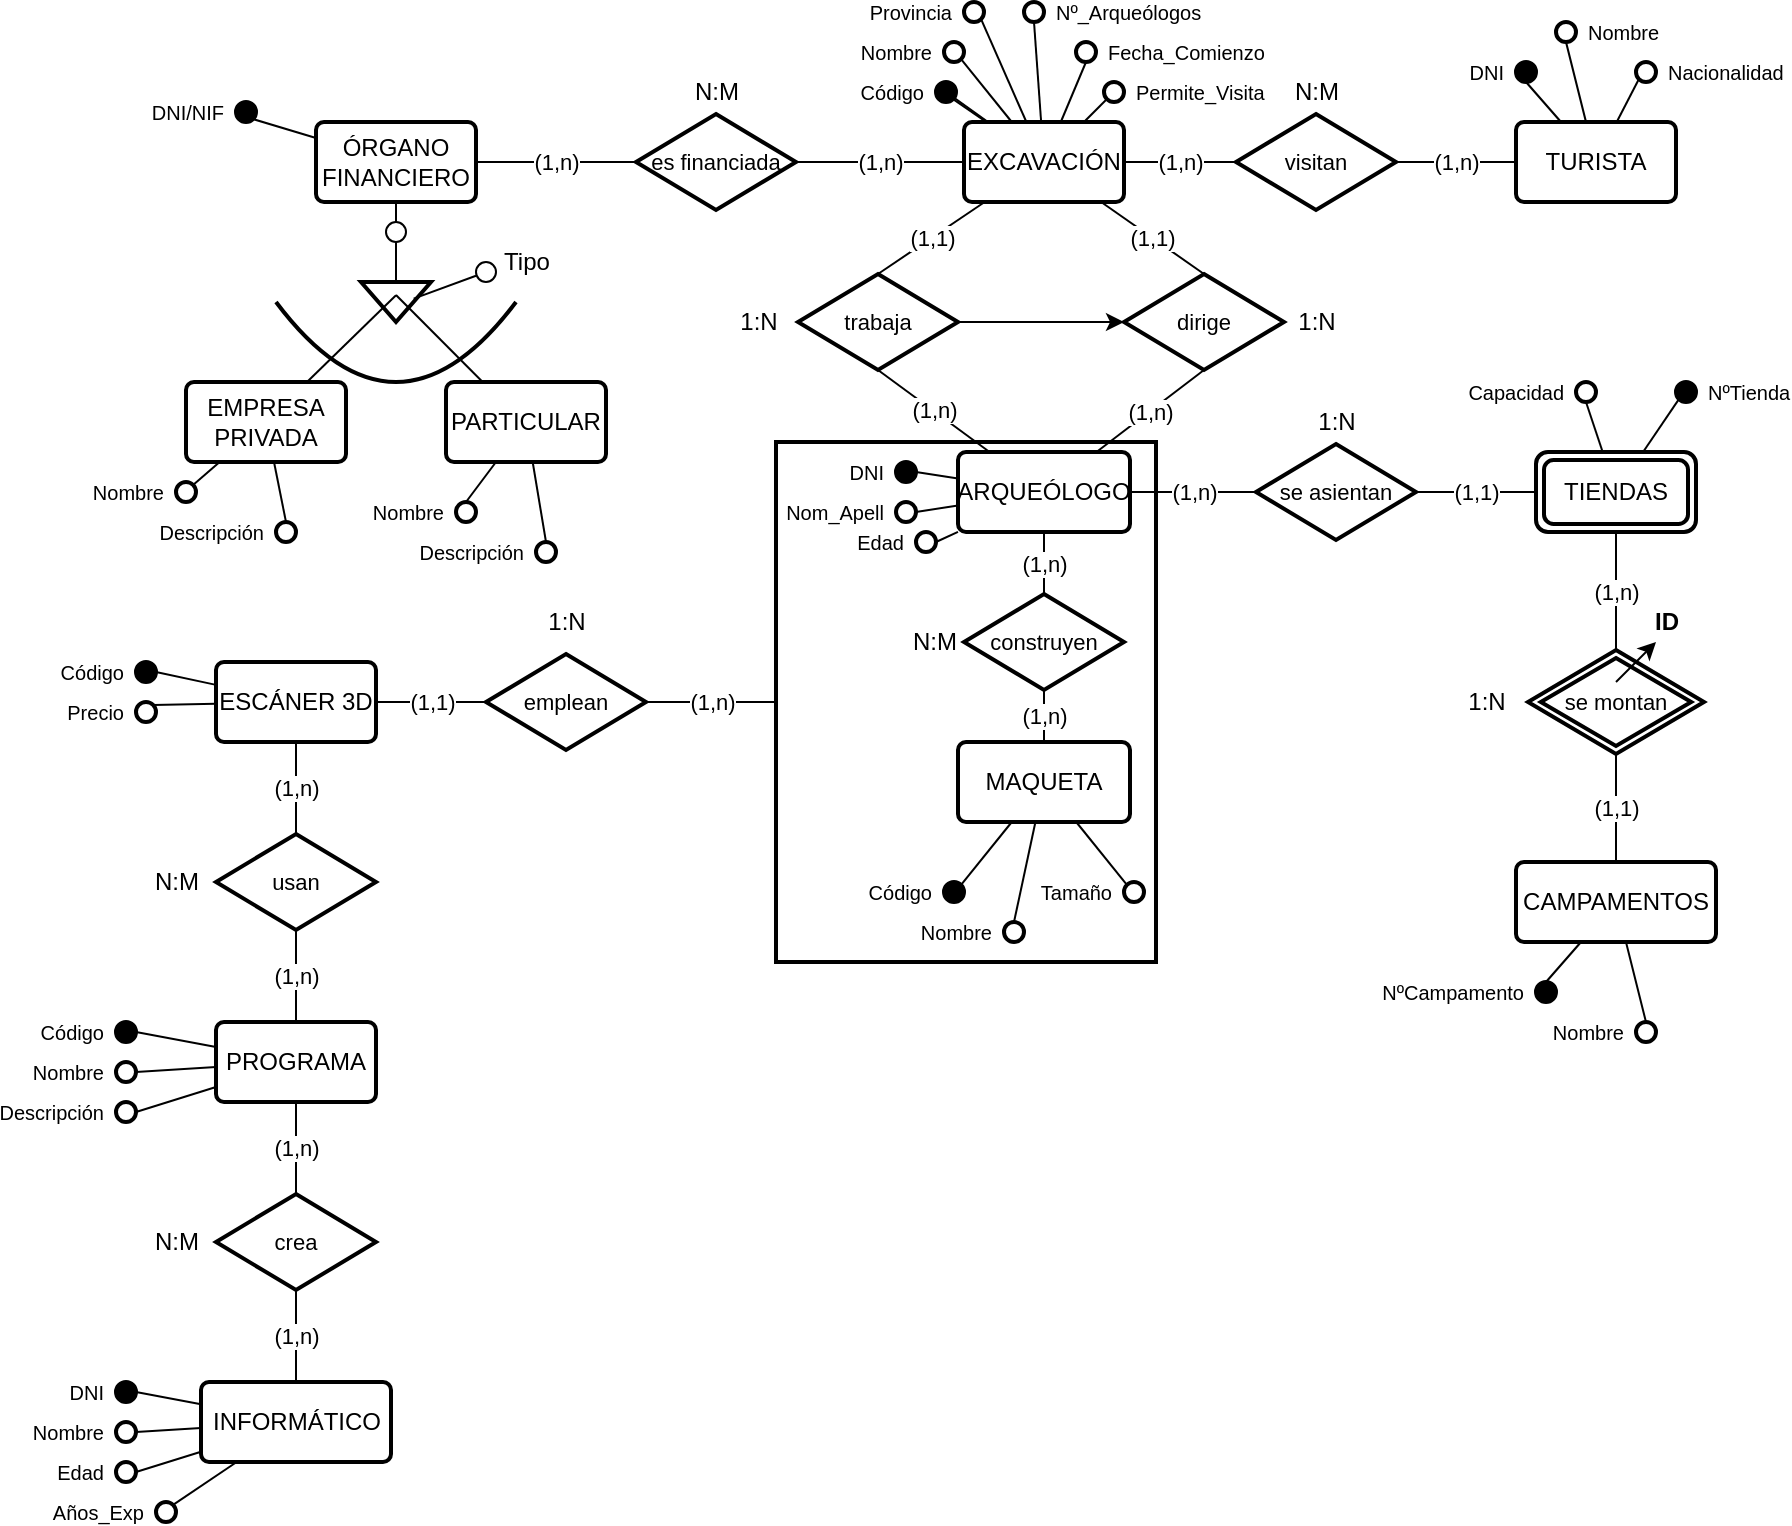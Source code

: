 <mxfile version="13.7.3" type="device"><diagram id="e_BcZEzrDEaQVRpHSYKy" name="Página-1"><mxGraphModel dx="1739" dy="813" grid="1" gridSize="10" guides="1" tooltips="1" connect="1" arrows="1" fold="1" page="1" pageScale="1" pageWidth="827" pageHeight="1169" math="0" shadow="0"><root><mxCell id="0"/><mxCell id="1" parent="0"/><mxCell id="a5nz6YcdVV_Nbvu_W4-S-1" value="ÓRGANO&lt;br&gt;FINANCIERO" style="strokeWidth=2;rounded=1;arcSize=10;html=1;align=center;fontSize=12;shadow=0;glass=0;comic=0;fillColor=#ffffff;whiteSpace=wrap;" parent="1" vertex="1"><mxGeometry x="50" y="170" width="80" height="40" as="geometry"/></mxCell><mxCell id="a5nz6YcdVV_Nbvu_W4-S-19" value="(1,n)" style="rounded=0;orthogonalLoop=1;jettySize=auto;html=1;exitX=0;exitY=0.5;exitDx=0;exitDy=0;exitPerimeter=0;entryX=1;entryY=0.5;entryDx=0;entryDy=0;startArrow=none;startFill=0;endArrow=none;endFill=0;" parent="1" source="a5nz6YcdVV_Nbvu_W4-S-2" target="a5nz6YcdVV_Nbvu_W4-S-1" edge="1"><mxGeometry relative="1" as="geometry"/></mxCell><mxCell id="a5nz6YcdVV_Nbvu_W4-S-20" value="(1,n)" style="edgeStyle=none;rounded=0;orthogonalLoop=1;jettySize=auto;html=1;exitX=1;exitY=0.5;exitDx=0;exitDy=0;exitPerimeter=0;startArrow=none;startFill=0;endArrow=none;endFill=0;strokeColor=#000000;" parent="1" source="a5nz6YcdVV_Nbvu_W4-S-2" target="a5nz6YcdVV_Nbvu_W4-S-3" edge="1"><mxGeometry relative="1" as="geometry"/></mxCell><mxCell id="a5nz6YcdVV_Nbvu_W4-S-2" value="es financiada" style="shape=stencil(rZRpDsIgEIVPw88aKPEApuo9sI6WFKEBXHp7p6VVu5C4JaTJvMd8Q4eF8MwVogKS0ivha5KmjFL8YlyMYuEqyH0QL8JKsVMQHOetKeEq977LkboAK33j8g2hK5zTDJ7lRmuESKPdwHnxESakxlx6CzC6WIYydYgTumBBqLDICTzYbmKrbr8Gs39xB9RHlR+p7Gsqz1CJdZ5nO5GXR2vOej/NinoHY2HG6O1KNEdhYvT2yVzg+WfLYcMSFm9ND1BSvwAeR7QeAN8HjFbAPl7Bx/VzZRzEth/1SAOx8VKpcN9i2fNuS53sWquGB6AV7g==);whiteSpace=wrap;html=1;strokeWidth=2;fontSize=11;snapToPoint=1;" parent="1" vertex="1"><mxGeometry x="210" y="170" width="80" height="40" as="geometry"/></mxCell><mxCell id="a5nz6YcdVV_Nbvu_W4-S-47" value="(1,n)" style="edgeStyle=none;rounded=0;orthogonalLoop=1;jettySize=auto;html=1;exitX=1;exitY=0.5;exitDx=0;exitDy=0;startArrow=none;startFill=0;endArrow=none;endFill=0;strokeColor=#000000;" parent="1" source="a5nz6YcdVV_Nbvu_W4-S-3" target="a5nz6YcdVV_Nbvu_W4-S-46" edge="1"><mxGeometry relative="1" as="geometry"/></mxCell><mxCell id="a5nz6YcdVV_Nbvu_W4-S-3" value="EXCAVACIÓN" style="strokeWidth=2;rounded=1;arcSize=10;html=1;align=center;fontSize=12;shadow=0;glass=0;comic=0;fillColor=#ffffff;whiteSpace=wrap;" parent="1" vertex="1"><mxGeometry x="374" y="170" width="80" height="40" as="geometry"/></mxCell><mxCell id="a5nz6YcdVV_Nbvu_W4-S-4" value="" style="shape=stencil(pZJNDoMgEIVPw7ZBSZNuG9veA3FaiQgGqLa37wia+ttNE0My7+O9yYwQlrmSN0BS2hF2IWmaUIon1uWi5q4B4aPYcit5riAS562poJOFHzxSl2Cl7ym7EnrGO/3HMmG0xhBptJuRCccwLjV66SuG0cMxtnmPNWNRaLBJDR7sAIJ6W7REZa8ry3Iuqoc1T12sXbvsbixsgBE3vF/DCoy4Ni18h0sWs22MMLcrqSf203/2I53Zx1/9K0Ao42D7StjazvS4NalUfCh77m0aUlcrD2p8uUH4AA==);whiteSpace=wrap;html=1;strokeWidth=2;snapToPoint=1;" parent="1" vertex="1"><mxGeometry x="65" y="250" width="50" height="20" as="geometry"/></mxCell><mxCell id="a5nz6YcdVV_Nbvu_W4-S-6" value="" style="endArrow=none;html=1;startArrow=none;startFill=0;" parent="1" source="a5nz6YcdVV_Nbvu_W4-S-9" target="a5nz6YcdVV_Nbvu_W4-S-1" edge="1"><mxGeometry width="50" height="50" relative="1" as="geometry"><mxPoint x="90" y="250" as="sourcePoint"/><mxPoint x="270" y="220" as="targetPoint"/></mxGeometry></mxCell><mxCell id="a5nz6YcdVV_Nbvu_W4-S-9" value="" style="shape=stencil(fZFLEsIgDIZPwx7hBE6196BtlEwZYACtvb2h2EUfOEMW+b+8YbKJWnlggk9M3pgQFzLy9MZT0UOfivRWAVVnoJCYghthwiH9MtBqCJgylXfGrxSTn2x6Zy0VQWcjE+0Odqofn8G97LADFFplDxfgBKzYqzzTAawYjEEf8+afMjkvG80b789V2tOupFca08BoTDlYLfucLlUP2y5q+b1F+AI=);whiteSpace=wrap;html=1;editable=0;resizable=0;cloneable=1;recursiveResize=1;portConstraintRotation=0;rotatable=0;labelPadding=0;" parent="1" vertex="1"><mxGeometry x="85" y="220" width="10" height="10" as="geometry"/></mxCell><mxCell id="a5nz6YcdVV_Nbvu_W4-S-10" value="" style="endArrow=none;html=1;startArrow=none;startFill=0;" parent="1" target="a5nz6YcdVV_Nbvu_W4-S-9" edge="1"><mxGeometry width="50" height="50" relative="1" as="geometry"><mxPoint x="90" y="250" as="sourcePoint"/><mxPoint x="90" y="210" as="targetPoint"/></mxGeometry></mxCell><mxCell id="a5nz6YcdVV_Nbvu_W4-S-12" value="Tipo" style="text;html=1;align=center;verticalAlign=middle;resizable=0;points=[];autosize=1;" parent="1" vertex="1"><mxGeometry x="135" y="230" width="40" height="20" as="geometry"/></mxCell><mxCell id="a5nz6YcdVV_Nbvu_W4-S-13" value="EMPRESA&lt;br&gt;PRIVADA" style="strokeWidth=2;rounded=1;arcSize=10;html=1;align=center;fontSize=12;shadow=0;glass=0;comic=0;fillColor=#ffffff;whiteSpace=wrap;" parent="1" vertex="1"><mxGeometry x="-15" y="300" width="80" height="40" as="geometry"/></mxCell><mxCell id="a5nz6YcdVV_Nbvu_W4-S-15" value="PARTICULAR" style="strokeWidth=2;rounded=1;arcSize=10;html=1;align=center;fontSize=12;shadow=0;glass=0;comic=0;fillColor=#ffffff;whiteSpace=wrap;" parent="1" vertex="1"><mxGeometry x="115" y="300" width="80" height="40" as="geometry"/></mxCell><mxCell id="a5nz6YcdVV_Nbvu_W4-S-16" value="" style="endArrow=none;html=1;entryX=0.5;entryY=0.33;entryDx=0;entryDy=0;entryPerimeter=0;" parent="1" source="a5nz6YcdVV_Nbvu_W4-S-13" target="a5nz6YcdVV_Nbvu_W4-S-4" edge="1"><mxGeometry width="50" height="50" relative="1" as="geometry"><mxPoint x="220" y="260" as="sourcePoint"/><mxPoint x="270" y="210" as="targetPoint"/></mxGeometry></mxCell><mxCell id="a5nz6YcdVV_Nbvu_W4-S-17" value="" style="endArrow=none;html=1;" parent="1" source="a5nz6YcdVV_Nbvu_W4-S-4" target="a5nz6YcdVV_Nbvu_W4-S-15" edge="1"><mxGeometry width="50" height="50" relative="1" as="geometry"><mxPoint x="56.091" y="310" as="sourcePoint"/><mxPoint x="93" y="275" as="targetPoint"/></mxGeometry></mxCell><mxCell id="a5nz6YcdVV_Nbvu_W4-S-18" value="" style="shape=stencil(hZFdDoMgEIRPw2ujS3qAhtZ7oNBKbMEC/t2+4GpSJbUJPOw3LOwMhDJX81YSyAZCrwQgDztUNVbZCc4IuGtl5ZH23CpePiUqzlvTyEEJvzQpXUurfFTpjWSXcCYuyiqjdbhEGe0IFDux5FXzsKbTYiOscsvj9Ymwyi/TRxPjMjZONn1XxUH3u+Miduer68X0tAcjbFKa4N8LlAWezD7TH4YpuxsrD5LAvNMAA0k6Z4o/PIMP);whiteSpace=wrap;html=1;editable=0;fixDash=0;shadow=0;strokeWidth=2;fillColor=#ffffff;fontSize=11;align=center;rotatable=0;" parent="1" vertex="1"><mxGeometry x="30" y="260" width="120" height="40" as="geometry"/></mxCell><mxCell id="a5nz6YcdVV_Nbvu_W4-S-30" style="edgeStyle=none;rounded=0;orthogonalLoop=1;jettySize=auto;html=1;exitX=1;exitY=1;exitDx=0;exitDy=0;startArrow=none;startFill=0;endArrow=none;endFill=0;strokeColor=#000000;" parent="1" source="a5nz6YcdVV_Nbvu_W4-S-25" target="a5nz6YcdVV_Nbvu_W4-S-3" edge="1"><mxGeometry relative="1" as="geometry"/></mxCell><mxCell id="a5nz6YcdVV_Nbvu_W4-S-31" value="" style="edgeStyle=none;rounded=0;orthogonalLoop=1;jettySize=auto;html=1;startArrow=none;startFill=0;endArrow=none;endFill=0;strokeColor=#000000;" parent="1" source="a5nz6YcdVV_Nbvu_W4-S-25" target="a5nz6YcdVV_Nbvu_W4-S-3" edge="1"><mxGeometry relative="1" as="geometry"/></mxCell><mxCell id="a5nz6YcdVV_Nbvu_W4-S-25" value="&lt;div style=&quot;text-align: left ; font-size: 10px&quot;&gt;&lt;span style=&quot;font-size: 10px&quot;&gt;Código&lt;/span&gt;&lt;/div&gt;" style="ellipse;whiteSpace=wrap;html=1;aspect=fixed;align=right;spacingLeft=0;fillColor=#000000;shadow=0;glass=0;comic=1;verticalAlign=middle;horizontal=1;strokeWidth=2;fontSize=10;spacingRight=14;" parent="1" vertex="1"><mxGeometry x="360" y="150" width="10" height="10" as="geometry"/></mxCell><mxCell id="a5nz6YcdVV_Nbvu_W4-S-48" value="(1,n)" style="edgeStyle=none;rounded=0;orthogonalLoop=1;jettySize=auto;html=1;exitX=0;exitY=0.5;exitDx=0;exitDy=0;startArrow=none;startFill=0;endArrow=none;endFill=0;strokeColor=#000000;" parent="1" source="a5nz6YcdVV_Nbvu_W4-S-45" target="a5nz6YcdVV_Nbvu_W4-S-46" edge="1"><mxGeometry relative="1" as="geometry"/></mxCell><mxCell id="a5nz6YcdVV_Nbvu_W4-S-45" value="TURISTA" style="strokeWidth=2;rounded=1;arcSize=10;html=1;align=center;fontSize=12;shadow=0;glass=0;comic=0;fillColor=#ffffff;whiteSpace=wrap;" parent="1" vertex="1"><mxGeometry x="650" y="170" width="80" height="40" as="geometry"/></mxCell><mxCell id="a5nz6YcdVV_Nbvu_W4-S-46" value="visitan" style="shape=stencil(rZRpDsIgEIVPw88aKPEApuo9sI6WFKEBXHp7p6VVu5C4JaTJvMd8Q4eF8MwVogKS0ivha5KmjFL8YlyMYuEqyH0QL8JKsVMQHOetKeEq977LkboAK33j8g2hK5zTDJ7lRmuESKPdwHnxESakxlx6CzC6WIYydYgTumBBqLDICTzYbmKrbr8Gs39xB9RHlR+p7Gsqz1CJdZ5nO5GXR2vOej/NinoHY2HG6O1KNEdhYvT2yVzg+WfLYcMSFm9ND1BSvwAeR7QeAN8HjFbAPl7Bx/VzZRzEth/1SAOx8VKpcN9i2fNuS53sWquGB6AV7g==);whiteSpace=wrap;html=1;strokeWidth=2;fontSize=11;snapToPoint=1;" parent="1" vertex="1"><mxGeometry x="510" y="170" width="80" height="40" as="geometry"/></mxCell><mxCell id="a5nz6YcdVV_Nbvu_W4-S-50" style="edgeStyle=none;rounded=0;orthogonalLoop=1;jettySize=auto;html=1;exitX=1;exitY=1;exitDx=0;exitDy=0;startArrow=none;startFill=0;endArrow=none;endFill=0;strokeColor=#000000;" parent="1" source="a5nz6YcdVV_Nbvu_W4-S-49" target="a5nz6YcdVV_Nbvu_W4-S-3" edge="1"><mxGeometry relative="1" as="geometry"/></mxCell><mxCell id="a5nz6YcdVV_Nbvu_W4-S-49" value="&lt;div style=&quot;text-align: left ; font-size: 10px&quot;&gt;&lt;span style=&quot;font-size: 10px&quot;&gt;Nombre&lt;/span&gt;&lt;/div&gt;" style="ellipse;whiteSpace=wrap;html=1;aspect=fixed;align=right;spacingLeft=0;shadow=0;glass=0;comic=1;fillColor=#ffffff;verticalAlign=middle;horizontal=1;strokeWidth=2;fontSize=10;spacingRight=14;" parent="1" vertex="1"><mxGeometry x="364" y="130" width="10" height="10" as="geometry"/></mxCell><mxCell id="a5nz6YcdVV_Nbvu_W4-S-52" style="edgeStyle=none;rounded=0;orthogonalLoop=1;jettySize=auto;html=1;exitX=1;exitY=1;exitDx=0;exitDy=0;startArrow=none;startFill=0;endArrow=none;endFill=0;strokeColor=#000000;" parent="1" source="a5nz6YcdVV_Nbvu_W4-S-51" target="a5nz6YcdVV_Nbvu_W4-S-3" edge="1"><mxGeometry relative="1" as="geometry"/></mxCell><mxCell id="a5nz6YcdVV_Nbvu_W4-S-51" value="&lt;div style=&quot;text-align: left ; font-size: 10px&quot;&gt;&lt;span style=&quot;font-size: 10px&quot;&gt;Provincia&lt;/span&gt;&lt;/div&gt;" style="ellipse;whiteSpace=wrap;html=1;aspect=fixed;align=right;spacingLeft=0;shadow=0;glass=0;comic=1;fillColor=#ffffff;verticalAlign=middle;horizontal=1;strokeWidth=2;fontSize=10;spacingRight=14;" parent="1" vertex="1"><mxGeometry x="374" y="110" width="10" height="10" as="geometry"/></mxCell><mxCell id="a5nz6YcdVV_Nbvu_W4-S-56" style="edgeStyle=none;rounded=0;orthogonalLoop=1;jettySize=auto;html=1;exitX=0.5;exitY=1;exitDx=0;exitDy=0;startArrow=none;startFill=0;endArrow=none;endFill=0;strokeColor=#000000;" parent="1" source="a5nz6YcdVV_Nbvu_W4-S-55" target="a5nz6YcdVV_Nbvu_W4-S-3" edge="1"><mxGeometry relative="1" as="geometry"/></mxCell><mxCell id="a5nz6YcdVV_Nbvu_W4-S-55" value="&lt;div style=&quot;text-align: left ; font-size: 10px&quot;&gt;&lt;span style=&quot;font-size: 10px&quot;&gt;Nº_Arqueólogos&lt;/span&gt;&lt;/div&gt;" style="ellipse;whiteSpace=wrap;html=1;aspect=fixed;align=left;spacingLeft=14;shadow=0;glass=0;comic=1;fillColor=#ffffff;verticalAlign=middle;horizontal=1;strokeWidth=2;fontSize=10;" parent="1" vertex="1"><mxGeometry x="404" y="110" width="10" height="10" as="geometry"/></mxCell><mxCell id="a5nz6YcdVV_Nbvu_W4-S-58" style="edgeStyle=none;rounded=0;orthogonalLoop=1;jettySize=auto;html=1;exitX=0.5;exitY=1;exitDx=0;exitDy=0;startArrow=none;startFill=0;endArrow=none;endFill=0;strokeColor=#000000;" parent="1" source="a5nz6YcdVV_Nbvu_W4-S-57" target="a5nz6YcdVV_Nbvu_W4-S-3" edge="1"><mxGeometry relative="1" as="geometry"/></mxCell><mxCell id="a5nz6YcdVV_Nbvu_W4-S-57" value="&lt;div style=&quot;text-align: left ; font-size: 10px&quot;&gt;&lt;span style=&quot;font-size: 10px&quot;&gt;Fecha_Comienzo&lt;/span&gt;&lt;/div&gt;" style="ellipse;whiteSpace=wrap;html=1;aspect=fixed;align=left;spacingLeft=14;shadow=0;glass=0;comic=1;fillColor=#ffffff;verticalAlign=middle;horizontal=1;strokeWidth=2;fontSize=10;" parent="1" vertex="1"><mxGeometry x="430" y="130" width="10" height="10" as="geometry"/></mxCell><mxCell id="a5nz6YcdVV_Nbvu_W4-S-60" style="edgeStyle=none;rounded=0;orthogonalLoop=1;jettySize=auto;html=1;exitX=0;exitY=1;exitDx=0;exitDy=0;startArrow=none;startFill=0;endArrow=none;endFill=0;strokeColor=#000000;" parent="1" source="a5nz6YcdVV_Nbvu_W4-S-59" target="a5nz6YcdVV_Nbvu_W4-S-3" edge="1"><mxGeometry relative="1" as="geometry"/></mxCell><mxCell id="a5nz6YcdVV_Nbvu_W4-S-59" value="&lt;div style=&quot;text-align: left ; font-size: 10px&quot;&gt;&lt;span style=&quot;font-size: 10px&quot;&gt;Permite_Visita&lt;/span&gt;&lt;/div&gt;" style="ellipse;whiteSpace=wrap;html=1;aspect=fixed;align=left;spacingLeft=14;shadow=0;glass=0;comic=1;fillColor=#ffffff;verticalAlign=middle;horizontal=1;strokeWidth=2;fontSize=10;" parent="1" vertex="1"><mxGeometry x="444" y="150" width="10" height="10" as="geometry"/></mxCell><mxCell id="a5nz6YcdVV_Nbvu_W4-S-63" style="edgeStyle=none;rounded=0;orthogonalLoop=1;jettySize=auto;html=1;exitX=1;exitY=1;exitDx=0;exitDy=0;startArrow=none;startFill=0;endArrow=none;endFill=0;strokeColor=#000000;" parent="1" source="a5nz6YcdVV_Nbvu_W4-S-62" target="a5nz6YcdVV_Nbvu_W4-S-1" edge="1"><mxGeometry relative="1" as="geometry"/></mxCell><mxCell id="a5nz6YcdVV_Nbvu_W4-S-62" value="&lt;div style=&quot;text-align: left ; font-size: 10px&quot;&gt;&lt;span style=&quot;font-size: 10px&quot;&gt;DNI/NIF&lt;/span&gt;&lt;/div&gt;" style="ellipse;whiteSpace=wrap;html=1;aspect=fixed;align=right;spacingLeft=0;fillColor=#000000;shadow=0;glass=0;comic=1;verticalAlign=middle;horizontal=1;strokeWidth=2;fontSize=10;spacingRight=14;" parent="1" vertex="1"><mxGeometry x="10" y="160" width="10" height="10" as="geometry"/></mxCell><mxCell id="a5nz6YcdVV_Nbvu_W4-S-67" style="edgeStyle=none;rounded=0;orthogonalLoop=1;jettySize=auto;html=1;exitX=1;exitY=0;exitDx=0;exitDy=0;startArrow=none;startFill=0;endArrow=none;endFill=0;strokeColor=#000000;" parent="1" source="a5nz6YcdVV_Nbvu_W4-S-64" target="a5nz6YcdVV_Nbvu_W4-S-13" edge="1"><mxGeometry relative="1" as="geometry"/></mxCell><mxCell id="a5nz6YcdVV_Nbvu_W4-S-64" value="&lt;div style=&quot;text-align: left ; font-size: 10px&quot;&gt;Nombre&lt;/div&gt;" style="ellipse;whiteSpace=wrap;html=1;aspect=fixed;align=right;spacingLeft=0;shadow=0;glass=0;comic=1;fillColor=#ffffff;verticalAlign=middle;horizontal=1;strokeWidth=2;fontSize=10;spacingRight=14;" parent="1" vertex="1"><mxGeometry x="-20" y="350" width="10" height="10" as="geometry"/></mxCell><mxCell id="a5nz6YcdVV_Nbvu_W4-S-68" style="edgeStyle=none;rounded=0;orthogonalLoop=1;jettySize=auto;html=1;exitX=0.5;exitY=0;exitDx=0;exitDy=0;startArrow=none;startFill=0;endArrow=none;endFill=0;strokeColor=#000000;" parent="1" source="a5nz6YcdVV_Nbvu_W4-S-65" target="a5nz6YcdVV_Nbvu_W4-S-13" edge="1"><mxGeometry relative="1" as="geometry"/></mxCell><mxCell id="a5nz6YcdVV_Nbvu_W4-S-65" value="&lt;div style=&quot;text-align: left ; font-size: 10px&quot;&gt;Descripción&lt;/div&gt;" style="ellipse;whiteSpace=wrap;html=1;aspect=fixed;align=right;spacingLeft=0;shadow=0;glass=0;comic=1;fillColor=#ffffff;verticalAlign=middle;horizontal=1;strokeWidth=2;fontSize=10;spacingRight=14;" parent="1" vertex="1"><mxGeometry x="30" y="370" width="10" height="10" as="geometry"/></mxCell><mxCell id="a5nz6YcdVV_Nbvu_W4-S-71" style="edgeStyle=none;rounded=0;orthogonalLoop=1;jettySize=auto;html=1;exitX=0.5;exitY=0;exitDx=0;exitDy=0;startArrow=none;startFill=0;endArrow=none;endFill=0;strokeColor=#000000;" parent="1" source="a5nz6YcdVV_Nbvu_W4-S-69" target="a5nz6YcdVV_Nbvu_W4-S-15" edge="1"><mxGeometry relative="1" as="geometry"/></mxCell><mxCell id="a5nz6YcdVV_Nbvu_W4-S-69" value="&lt;div style=&quot;text-align: left ; font-size: 10px&quot;&gt;Nombre&lt;/div&gt;" style="ellipse;whiteSpace=wrap;html=1;aspect=fixed;align=right;spacingLeft=0;shadow=0;glass=0;comic=1;fillColor=#ffffff;verticalAlign=middle;horizontal=1;strokeWidth=2;fontSize=10;spacingRight=14;" parent="1" vertex="1"><mxGeometry x="120" y="360" width="10" height="10" as="geometry"/></mxCell><mxCell id="a5nz6YcdVV_Nbvu_W4-S-72" style="edgeStyle=none;rounded=0;orthogonalLoop=1;jettySize=auto;html=1;exitX=0.5;exitY=0;exitDx=0;exitDy=0;startArrow=none;startFill=0;endArrow=none;endFill=0;strokeColor=#000000;" parent="1" source="a5nz6YcdVV_Nbvu_W4-S-70" target="a5nz6YcdVV_Nbvu_W4-S-15" edge="1"><mxGeometry relative="1" as="geometry"/></mxCell><mxCell id="a5nz6YcdVV_Nbvu_W4-S-70" value="&lt;div style=&quot;text-align: left ; font-size: 10px&quot;&gt;Descripción&lt;/div&gt;" style="ellipse;whiteSpace=wrap;html=1;aspect=fixed;align=right;spacingLeft=0;shadow=0;glass=0;comic=1;fillColor=#ffffff;verticalAlign=middle;horizontal=1;strokeWidth=2;fontSize=10;spacingRight=14;" parent="1" vertex="1"><mxGeometry x="160" y="380" width="10" height="10" as="geometry"/></mxCell><mxCell id="a5nz6YcdVV_Nbvu_W4-S-74" style="edgeStyle=none;rounded=0;orthogonalLoop=1;jettySize=auto;html=1;exitX=0.5;exitY=1;exitDx=0;exitDy=0;startArrow=none;startFill=0;endArrow=none;endFill=0;strokeColor=#000000;" parent="1" source="a5nz6YcdVV_Nbvu_W4-S-73" target="a5nz6YcdVV_Nbvu_W4-S-45" edge="1"><mxGeometry relative="1" as="geometry"/></mxCell><mxCell id="a5nz6YcdVV_Nbvu_W4-S-73" value="&lt;div style=&quot;text-align: left ; font-size: 10px&quot;&gt;&lt;span style=&quot;font-size: 10px&quot;&gt;DNI&lt;/span&gt;&lt;/div&gt;" style="ellipse;whiteSpace=wrap;html=1;aspect=fixed;align=right;spacingLeft=0;fillColor=#000000;shadow=0;glass=0;comic=1;verticalAlign=middle;horizontal=1;strokeWidth=2;fontSize=10;spacingRight=14;" parent="1" vertex="1"><mxGeometry x="650" y="140" width="10" height="10" as="geometry"/></mxCell><mxCell id="a5nz6YcdVV_Nbvu_W4-S-81" style="edgeStyle=none;rounded=0;orthogonalLoop=1;jettySize=auto;html=1;exitX=0.5;exitY=1;exitDx=0;exitDy=0;startArrow=none;startFill=0;endArrow=none;endFill=0;strokeColor=#000000;" parent="1" source="a5nz6YcdVV_Nbvu_W4-S-80" target="a5nz6YcdVV_Nbvu_W4-S-45" edge="1"><mxGeometry relative="1" as="geometry"/></mxCell><mxCell id="a5nz6YcdVV_Nbvu_W4-S-80" value="&lt;div style=&quot;text-align: left ; font-size: 10px&quot;&gt;&lt;span style=&quot;font-size: 10px&quot;&gt;Nombre&lt;/span&gt;&lt;/div&gt;" style="ellipse;whiteSpace=wrap;html=1;aspect=fixed;align=left;spacingLeft=14;shadow=0;glass=0;comic=1;fillColor=#ffffff;verticalAlign=middle;horizontal=1;strokeWidth=2;fontSize=10;" parent="1" vertex="1"><mxGeometry x="670" y="120" width="10" height="10" as="geometry"/></mxCell><mxCell id="a5nz6YcdVV_Nbvu_W4-S-84" style="edgeStyle=none;rounded=0;orthogonalLoop=1;jettySize=auto;html=1;exitX=0;exitY=1;exitDx=0;exitDy=0;startArrow=none;startFill=0;endArrow=none;endFill=0;strokeColor=#000000;" parent="1" source="a5nz6YcdVV_Nbvu_W4-S-82" target="a5nz6YcdVV_Nbvu_W4-S-45" edge="1"><mxGeometry relative="1" as="geometry"/></mxCell><mxCell id="a5nz6YcdVV_Nbvu_W4-S-82" value="&lt;div style=&quot;text-align: left ; font-size: 10px&quot;&gt;&lt;span style=&quot;font-size: 10px&quot;&gt;Nacionalidad&lt;/span&gt;&lt;/div&gt;" style="ellipse;whiteSpace=wrap;html=1;aspect=fixed;align=left;spacingLeft=14;shadow=0;glass=0;comic=1;fillColor=#ffffff;verticalAlign=middle;horizontal=1;strokeWidth=2;fontSize=10;" parent="1" vertex="1"><mxGeometry x="710" y="140" width="10" height="10" as="geometry"/></mxCell><mxCell id="a5nz6YcdVV_Nbvu_W4-S-85" value="ARQUEÓLOGO" style="strokeWidth=2;rounded=1;arcSize=10;html=1;align=center;fontSize=12;shadow=0;glass=0;comic=0;fillColor=#ffffff;whiteSpace=wrap;" parent="1" vertex="1"><mxGeometry x="371" y="335" width="86" height="40" as="geometry"/></mxCell><mxCell id="a5nz6YcdVV_Nbvu_W4-S-88" value="(1,n)" style="edgeStyle=none;rounded=0;orthogonalLoop=1;jettySize=auto;html=1;exitX=0.5;exitY=1.1;exitDx=0;exitDy=0;exitPerimeter=0;startArrow=none;startFill=0;endArrow=none;endFill=0;strokeColor=#000000;" parent="1" source="a5nz6YcdVV_Nbvu_W4-S-86" target="a5nz6YcdVV_Nbvu_W4-S-85" edge="1"><mxGeometry relative="1" as="geometry"/></mxCell><mxCell id="a5nz6YcdVV_Nbvu_W4-S-90" value="(1,1)" style="edgeStyle=none;rounded=0;orthogonalLoop=1;jettySize=auto;html=1;exitX=0.5;exitY=-0.1;exitDx=0;exitDy=0;exitPerimeter=0;startArrow=none;startFill=0;endArrow=none;endFill=0;strokeColor=#000000;" parent="1" source="a5nz6YcdVV_Nbvu_W4-S-86" target="a5nz6YcdVV_Nbvu_W4-S-3" edge="1"><mxGeometry relative="1" as="geometry"/></mxCell><mxCell id="a5nz6YcdVV_Nbvu_W4-S-86" value="trabaja" style="shape=stencil(rZRpDsIgEIVPw88aKPEApuo9sI6WFKEBXHp7p6VVu5C4JaTJvMd8Q4eF8MwVogKS0ivha5KmjFL8YlyMYuEqyH0QL8JKsVMQHOetKeEq977LkboAK33j8g2hK5zTDJ7lRmuESKPdwHnxESakxlx6CzC6WIYydYgTumBBqLDICTzYbmKrbr8Gs39xB9RHlR+p7Gsqz1CJdZ5nO5GXR2vOej/NinoHY2HG6O1KNEdhYvT2yVzg+WfLYcMSFm9ND1BSvwAeR7QeAN8HjFbAPl7Bx/VzZRzEth/1SAOx8VKpcN9i2fNuS53sWquGB6AV7g==);whiteSpace=wrap;html=1;strokeWidth=2;fontSize=11;snapToPoint=1;" parent="1" vertex="1"><mxGeometry x="291" y="250" width="80" height="40" as="geometry"/></mxCell><mxCell id="a5nz6YcdVV_Nbvu_W4-S-89" value="(1,n)" style="edgeStyle=none;rounded=0;orthogonalLoop=1;jettySize=auto;html=1;exitX=0.5;exitY=1.1;exitDx=0;exitDy=0;exitPerimeter=0;startArrow=none;startFill=0;endArrow=none;endFill=0;strokeColor=#000000;" parent="1" source="a5nz6YcdVV_Nbvu_W4-S-87" target="a5nz6YcdVV_Nbvu_W4-S-85" edge="1"><mxGeometry relative="1" as="geometry"/></mxCell><mxCell id="a5nz6YcdVV_Nbvu_W4-S-91" value="(1,1)" style="edgeStyle=none;rounded=0;orthogonalLoop=1;jettySize=auto;html=1;exitX=0.5;exitY=-0.1;exitDx=0;exitDy=0;exitPerimeter=0;startArrow=none;startFill=0;endArrow=none;endFill=0;strokeColor=#000000;" parent="1" source="a5nz6YcdVV_Nbvu_W4-S-87" target="a5nz6YcdVV_Nbvu_W4-S-3" edge="1"><mxGeometry relative="1" as="geometry"/></mxCell><mxCell id="a5nz6YcdVV_Nbvu_W4-S-87" value="dirige" style="shape=stencil(rZRpDsIgEIVPw88aKPEApuo9sI6WFKEBXHp7p6VVu5C4JaTJvMd8Q4eF8MwVogKS0ivha5KmjFL8YlyMYuEqyH0QL8JKsVMQHOetKeEq977LkboAK33j8g2hK5zTDJ7lRmuESKPdwHnxESakxlx6CzC6WIYydYgTumBBqLDICTzYbmKrbr8Gs39xB9RHlR+p7Gsqz1CJdZ5nO5GXR2vOej/NinoHY2HG6O1KNEdhYvT2yVzg+WfLYcMSFm9ND1BSvwAeR7QeAN8HjFbAPl7Bx/VzZRzEth/1SAOx8VKpcN9i2fNuS53sWquGB6AV7g==);whiteSpace=wrap;html=1;strokeWidth=2;fontSize=11;snapToPoint=1;" parent="1" vertex="1"><mxGeometry x="454" y="250" width="80" height="40" as="geometry"/></mxCell><mxCell id="a5nz6YcdVV_Nbvu_W4-S-92" value="" style="shape=stencil(fZFLEsIgDIZPwx7hBE6196BtlEwZYACtvb2h2EUfOEMW+b+8YbKJWnlggk9M3pgQFzLy9MZT0UOfivRWAVVnoJCYghthwiH9MtBqCJgylXfGrxSTn2x6Zy0VQWcjE+0Odqofn8G97LADFFplDxfgBKzYqzzTAawYjEEf8+afMjkvG80b789V2tOupFca08BoTDlYLfucLlUP2y5q+b1F+AI=);whiteSpace=wrap;html=1;editable=0;resizable=0;cloneable=1;recursiveResize=1;portConstraintRotation=0;rotatable=0;labelPadding=0;" parent="1" vertex="1"><mxGeometry x="130" y="240" width="10" height="10" as="geometry"/></mxCell><mxCell id="a5nz6YcdVV_Nbvu_W4-S-93" value="" style="endArrow=none;html=1;strokeColor=#000000;exitX=0.677;exitY=0.417;exitDx=0;exitDy=0;exitPerimeter=0;" parent="1" source="a5nz6YcdVV_Nbvu_W4-S-4" target="a5nz6YcdVV_Nbvu_W4-S-92" edge="1"><mxGeometry width="50" height="50" relative="1" as="geometry"><mxPoint x="220" y="430" as="sourcePoint"/><mxPoint x="270" y="380" as="targetPoint"/></mxGeometry></mxCell><mxCell id="a5nz6YcdVV_Nbvu_W4-S-95" value="" style="endArrow=classic;html=1;strokeColor=#000000;" parent="1" source="a5nz6YcdVV_Nbvu_W4-S-86" target="a5nz6YcdVV_Nbvu_W4-S-87" edge="1"><mxGeometry width="50" height="50" relative="1" as="geometry"><mxPoint x="220" y="430" as="sourcePoint"/><mxPoint x="270" y="380" as="targetPoint"/></mxGeometry></mxCell><mxCell id="q7LAnYveZmk5flGz35ya-1" value="MAQUETA" style="strokeWidth=2;rounded=1;arcSize=10;html=1;align=center;fontSize=12;shadow=0;glass=0;comic=0;fillColor=#ffffff;whiteSpace=wrap;" vertex="1" parent="1"><mxGeometry x="371" y="480" width="86" height="40" as="geometry"/></mxCell><mxCell id="q7LAnYveZmk5flGz35ya-3" style="rounded=0;orthogonalLoop=1;jettySize=auto;html=1;exitX=1;exitY=0;exitDx=0;exitDy=0;endArrow=none;endFill=0;" edge="1" parent="1" source="q7LAnYveZmk5flGz35ya-2" target="q7LAnYveZmk5flGz35ya-1"><mxGeometry relative="1" as="geometry"/></mxCell><mxCell id="q7LAnYveZmk5flGz35ya-2" value="&lt;div style=&quot;text-align: left ; font-size: 10px&quot;&gt;&lt;span style=&quot;font-size: 10px&quot;&gt;Código&lt;/span&gt;&lt;/div&gt;" style="ellipse;whiteSpace=wrap;html=1;aspect=fixed;align=right;spacingLeft=0;fillColor=#000000;shadow=0;glass=0;comic=1;verticalAlign=middle;horizontal=1;strokeWidth=2;fontSize=10;spacingRight=14;" vertex="1" parent="1"><mxGeometry x="364" y="550" width="10" height="10" as="geometry"/></mxCell><mxCell id="q7LAnYveZmk5flGz35ya-5" style="edgeStyle=none;rounded=0;orthogonalLoop=1;jettySize=auto;html=1;exitX=0.5;exitY=0;exitDx=0;exitDy=0;endArrow=none;endFill=0;" edge="1" parent="1" source="q7LAnYveZmk5flGz35ya-4" target="q7LAnYveZmk5flGz35ya-1"><mxGeometry relative="1" as="geometry"/></mxCell><mxCell id="q7LAnYveZmk5flGz35ya-4" value="&lt;div style=&quot;text-align: left ; font-size: 10px&quot;&gt;&lt;span style=&quot;font-size: 10px&quot;&gt;Nombre&lt;/span&gt;&lt;/div&gt;" style="ellipse;whiteSpace=wrap;html=1;aspect=fixed;align=right;spacingLeft=0;shadow=0;glass=0;comic=1;fillColor=#ffffff;verticalAlign=middle;horizontal=1;strokeWidth=2;fontSize=10;spacingRight=14;" vertex="1" parent="1"><mxGeometry x="394" y="570" width="10" height="10" as="geometry"/></mxCell><mxCell id="q7LAnYveZmk5flGz35ya-7" style="edgeStyle=none;rounded=0;orthogonalLoop=1;jettySize=auto;html=1;exitX=0;exitY=0;exitDx=0;exitDy=0;endArrow=none;endFill=0;" edge="1" parent="1" source="q7LAnYveZmk5flGz35ya-6" target="q7LAnYveZmk5flGz35ya-1"><mxGeometry relative="1" as="geometry"/></mxCell><mxCell id="q7LAnYveZmk5flGz35ya-6" value="&lt;div style=&quot;text-align: left ; font-size: 10px&quot;&gt;&lt;span style=&quot;font-size: 10px&quot;&gt;Tamaño&lt;/span&gt;&lt;/div&gt;" style="ellipse;whiteSpace=wrap;html=1;aspect=fixed;align=right;spacingLeft=0;shadow=0;glass=0;comic=1;fillColor=#ffffff;verticalAlign=middle;horizontal=1;strokeWidth=2;fontSize=10;spacingRight=14;" vertex="1" parent="1"><mxGeometry x="454" y="550" width="10" height="10" as="geometry"/></mxCell><mxCell id="q7LAnYveZmk5flGz35ya-9" value="(1,n)" style="edgeStyle=none;rounded=0;orthogonalLoop=1;jettySize=auto;html=1;exitX=0.5;exitY=1.1;exitDx=0;exitDy=0;exitPerimeter=0;endArrow=none;endFill=0;" edge="1" parent="1" source="q7LAnYveZmk5flGz35ya-8" target="q7LAnYveZmk5flGz35ya-1"><mxGeometry relative="1" as="geometry"/></mxCell><mxCell id="q7LAnYveZmk5flGz35ya-10" value="(1,n)" style="edgeStyle=none;rounded=0;orthogonalLoop=1;jettySize=auto;html=1;exitX=0.5;exitY=-0.1;exitDx=0;exitDy=0;exitPerimeter=0;endArrow=none;endFill=0;" edge="1" parent="1" source="q7LAnYveZmk5flGz35ya-8" target="a5nz6YcdVV_Nbvu_W4-S-85"><mxGeometry relative="1" as="geometry"/></mxCell><mxCell id="q7LAnYveZmk5flGz35ya-8" value="construyen" style="shape=stencil(rZRpDsIgEIVPw88aKPEApuo9sI6WFKEBXHp7p6VVu5C4JaTJvMd8Q4eF8MwVogKS0ivha5KmjFL8YlyMYuEqyH0QL8JKsVMQHOetKeEq977LkboAK33j8g2hK5zTDJ7lRmuESKPdwHnxESakxlx6CzC6WIYydYgTumBBqLDICTzYbmKrbr8Gs39xB9RHlR+p7Gsqz1CJdZ5nO5GXR2vOej/NinoHY2HG6O1KNEdhYvT2yVzg+WfLYcMSFm9ND1BSvwAeR7QeAN8HjFbAPl7Bx/VzZRzEth/1SAOx8VKpcN9i2fNuS53sWquGB6AV7g==);whiteSpace=wrap;html=1;strokeWidth=2;fontSize=11;snapToPoint=1;" vertex="1" parent="1"><mxGeometry x="374" y="410" width="80" height="40" as="geometry"/></mxCell><mxCell id="q7LAnYveZmk5flGz35ya-19" value="(1,n)" style="edgeStyle=none;rounded=0;orthogonalLoop=1;jettySize=auto;html=1;exitX=0;exitY=0.5;exitDx=0;exitDy=0;exitPerimeter=0;endArrow=none;endFill=0;" edge="1" parent="1" source="q7LAnYveZmk5flGz35ya-11" target="a5nz6YcdVV_Nbvu_W4-S-85"><mxGeometry relative="1" as="geometry"/></mxCell><mxCell id="q7LAnYveZmk5flGz35ya-20" value="(1,1)" style="edgeStyle=none;rounded=0;orthogonalLoop=1;jettySize=auto;html=1;exitX=1;exitY=0.5;exitDx=0;exitDy=0;exitPerimeter=0;endArrow=none;endFill=0;" edge="1" parent="1" source="q7LAnYveZmk5flGz35ya-11" target="q7LAnYveZmk5flGz35ya-13"><mxGeometry relative="1" as="geometry"/></mxCell><mxCell id="q7LAnYveZmk5flGz35ya-11" value="se asientan" style="shape=stencil(rZRpDsIgEIVPw88aKPEApuo9sI6WFKEBXHp7p6VVu5C4JaTJvMd8Q4eF8MwVogKS0ivha5KmjFL8YlyMYuEqyH0QL8JKsVMQHOetKeEq977LkboAK33j8g2hK5zTDJ7lRmuESKPdwHnxESakxlx6CzC6WIYydYgTumBBqLDICTzYbmKrbr8Gs39xB9RHlR+p7Gsqz1CJdZ5nO5GXR2vOej/NinoHY2HG6O1KNEdhYvT2yVzg+WfLYcMSFm9ND1BSvwAeR7QeAN8HjFbAPl7Bx/VzZRzEth/1SAOx8VKpcN9i2fNuS53sWquGB6AV7g==);whiteSpace=wrap;html=1;strokeWidth=2;fontSize=11;snapToPoint=1;" vertex="1" parent="1"><mxGeometry x="520" y="335" width="80" height="40" as="geometry"/></mxCell><mxCell id="q7LAnYveZmk5flGz35ya-13" value="TIENDAS" style="shape=stencil(tZVvC4IwEMY/zd7GdIn0Mqy+x9SZQ9tkrqxv39xZNP9B4EAGd8/ud8cjnogkbUkbhkLcIXJCYRhgbE4TlxBHQ0jbhmUacg+qOE1rBkqrlaxYx3M9lHBRMsV1r5Izwkdzp39IkkkhDIRL0TrKj25glAtTi58Aw7swgj6vIQFRY1rcmGZqGNtmL39g/VBjP9iRB4EXD7aixl6wrq9fRzbG+qHG22ADPx6MsX6of3hAEpNZWhYkSWlWXZW8i3xatagVUrEZ4SNbRfUbbuklQrS+JefdKXhdw5JcurGuzszmfmGRM9vBHW2/Ntp8Y+vkxDCbhb+FTbwB);whiteSpace=wrap;html=1;strokeWidth=2;" vertex="1" parent="1"><mxGeometry x="660" y="335" width="80" height="40" as="geometry"/></mxCell><mxCell id="q7LAnYveZmk5flGz35ya-17" value="(1,1)" style="edgeStyle=none;rounded=0;orthogonalLoop=1;jettySize=auto;html=1;exitX=0.5;exitY=1.15;exitDx=0;exitDy=0;exitPerimeter=0;endArrow=none;endFill=0;" edge="1" parent="1" source="q7LAnYveZmk5flGz35ya-15" target="q7LAnYveZmk5flGz35ya-16"><mxGeometry relative="1" as="geometry"/></mxCell><mxCell id="q7LAnYveZmk5flGz35ya-18" value="(1,n)" style="edgeStyle=none;rounded=0;orthogonalLoop=1;jettySize=auto;html=1;exitX=0.5;exitY=-0.15;exitDx=0;exitDy=0;exitPerimeter=0;endArrow=none;endFill=0;" edge="1" parent="1" source="q7LAnYveZmk5flGz35ya-15" target="q7LAnYveZmk5flGz35ya-13"><mxGeometry relative="1" as="geometry"/></mxCell><mxCell id="q7LAnYveZmk5flGz35ya-15" value="se montan" style="shape=stencil(vVRbboMwEDyNPxOtsVDUz4q293DItlhxbGQ7SXv7LBja8HAlSlQJIXnGO7vM2DBR+ErWyDK4MvHCsowD0JvW1WgtfY1liOBFOiX3GiPjg7NHvKpD6GqUqdCp0LDilcEz7WkeUZTWGBJR1vgBc8eTmFSGauEzisE2j22+4noDW94hNXU5YUDX7WzRtz8r80cJ04gwlP5utVKZrxEWBSGpCESxl+Xxw9mzOUyrkty7dThD9HQtmzMxIXr6ZC/483E5DIPu0phzpxfQytwJ8JE5edreeYHRBHzxBJvFA5TaekwdAcITDpLzSut481LVv7Orolnqy9PuscHA0gHEv+Uy73pbM7ksLRp/wC1wAw==);whiteSpace=wrap;html=1;fontSize=11;snapToPoint=1;strokeWidth=2;" vertex="1" parent="1"><mxGeometry x="660" y="440" width="80" height="40" as="geometry"/></mxCell><mxCell id="q7LAnYveZmk5flGz35ya-16" value="CAMPAMENTOS" style="strokeWidth=2;rounded=1;arcSize=10;html=1;align=center;fontSize=12;shadow=0;glass=0;comic=0;fillColor=#ffffff;whiteSpace=wrap;" vertex="1" parent="1"><mxGeometry x="650" y="540" width="100" height="40" as="geometry"/></mxCell><mxCell id="q7LAnYveZmk5flGz35ya-21" value="N:M" style="text;html=1;align=center;verticalAlign=middle;resizable=0;points=[];autosize=1;" vertex="1" parent="1"><mxGeometry x="230" y="145" width="40" height="20" as="geometry"/></mxCell><mxCell id="q7LAnYveZmk5flGz35ya-22" value="N:M" style="text;html=1;align=center;verticalAlign=middle;resizable=0;points=[];autosize=1;" vertex="1" parent="1"><mxGeometry x="530" y="145" width="40" height="20" as="geometry"/></mxCell><mxCell id="q7LAnYveZmk5flGz35ya-24" value="1:N" style="text;html=1;align=center;verticalAlign=middle;resizable=0;points=[];autosize=1;" vertex="1" parent="1"><mxGeometry x="256" y="260" width="30" height="20" as="geometry"/></mxCell><mxCell id="q7LAnYveZmk5flGz35ya-27" style="edgeStyle=none;rounded=0;orthogonalLoop=1;jettySize=auto;html=1;exitX=1;exitY=0.5;exitDx=0;exitDy=0;endArrow=none;endFill=0;" edge="1" parent="1" source="q7LAnYveZmk5flGz35ya-26" target="a5nz6YcdVV_Nbvu_W4-S-85"><mxGeometry relative="1" as="geometry"/></mxCell><mxCell id="q7LAnYveZmk5flGz35ya-26" value="&lt;div style=&quot;text-align: left ; font-size: 10px&quot;&gt;&lt;span style=&quot;font-size: 10px&quot;&gt;DNI&lt;/span&gt;&lt;/div&gt;" style="ellipse;whiteSpace=wrap;html=1;aspect=fixed;align=right;spacingLeft=0;fillColor=#000000;shadow=0;glass=0;comic=1;verticalAlign=middle;horizontal=1;strokeWidth=2;fontSize=10;spacingRight=14;" vertex="1" parent="1"><mxGeometry x="340" y="340" width="10" height="10" as="geometry"/></mxCell><mxCell id="q7LAnYveZmk5flGz35ya-29" style="edgeStyle=none;rounded=0;orthogonalLoop=1;jettySize=auto;html=1;exitX=1;exitY=0.5;exitDx=0;exitDy=0;endArrow=none;endFill=0;" edge="1" parent="1" source="q7LAnYveZmk5flGz35ya-28" target="a5nz6YcdVV_Nbvu_W4-S-85"><mxGeometry relative="1" as="geometry"/></mxCell><mxCell id="q7LAnYveZmk5flGz35ya-28" value="&lt;div style=&quot;text-align: left ; font-size: 10px&quot;&gt;Nom_Apell&lt;/div&gt;" style="ellipse;whiteSpace=wrap;html=1;aspect=fixed;align=right;spacingLeft=0;shadow=0;glass=0;comic=1;fillColor=#ffffff;verticalAlign=middle;horizontal=1;strokeWidth=2;fontSize=10;spacingRight=14;" vertex="1" parent="1"><mxGeometry x="340" y="360" width="10" height="10" as="geometry"/></mxCell><mxCell id="q7LAnYveZmk5flGz35ya-31" style="edgeStyle=none;rounded=0;orthogonalLoop=1;jettySize=auto;html=1;exitX=1;exitY=0.5;exitDx=0;exitDy=0;endArrow=none;endFill=0;" edge="1" parent="1" source="q7LAnYveZmk5flGz35ya-30" target="a5nz6YcdVV_Nbvu_W4-S-85"><mxGeometry relative="1" as="geometry"/></mxCell><mxCell id="q7LAnYveZmk5flGz35ya-30" value="&lt;div style=&quot;text-align: left ; font-size: 10px&quot;&gt;Edad&lt;/div&gt;" style="ellipse;whiteSpace=wrap;html=1;aspect=fixed;align=right;spacingLeft=0;shadow=0;glass=0;comic=1;fillColor=#ffffff;verticalAlign=middle;horizontal=1;strokeWidth=2;fontSize=10;spacingRight=14;" vertex="1" parent="1"><mxGeometry x="350" y="375" width="10" height="10" as="geometry"/></mxCell><mxCell id="q7LAnYveZmk5flGz35ya-32" value="N:M" style="text;html=1;align=center;verticalAlign=middle;resizable=0;points=[];autosize=1;" vertex="1" parent="1"><mxGeometry x="339" y="420" width="40" height="20" as="geometry"/></mxCell><mxCell id="q7LAnYveZmk5flGz35ya-34" style="edgeStyle=none;rounded=0;orthogonalLoop=1;jettySize=auto;html=1;exitX=0.5;exitY=0;exitDx=0;exitDy=0;endArrow=none;endFill=0;" edge="1" parent="1" source="q7LAnYveZmk5flGz35ya-33" target="q7LAnYveZmk5flGz35ya-16"><mxGeometry relative="1" as="geometry"/></mxCell><mxCell id="q7LAnYveZmk5flGz35ya-33" value="&lt;div style=&quot;text-align: left ; font-size: 10px&quot;&gt;&lt;span style=&quot;font-size: 10px&quot;&gt;NºCampamento&lt;/span&gt;&lt;/div&gt;" style="ellipse;whiteSpace=wrap;html=1;aspect=fixed;align=right;spacingLeft=0;fillColor=#000000;shadow=0;glass=0;comic=1;verticalAlign=middle;horizontal=1;strokeWidth=2;fontSize=10;spacingRight=14;" vertex="1" parent="1"><mxGeometry x="660" y="600" width="10" height="10" as="geometry"/></mxCell><mxCell id="q7LAnYveZmk5flGz35ya-36" style="edgeStyle=none;rounded=0;orthogonalLoop=1;jettySize=auto;html=1;exitX=0.5;exitY=0;exitDx=0;exitDy=0;endArrow=none;endFill=0;" edge="1" parent="1" source="q7LAnYveZmk5flGz35ya-35" target="q7LAnYveZmk5flGz35ya-16"><mxGeometry relative="1" as="geometry"/></mxCell><mxCell id="q7LAnYveZmk5flGz35ya-35" value="&lt;div style=&quot;text-align: left ; font-size: 10px&quot;&gt;&lt;span style=&quot;font-size: 10px&quot;&gt;Nombre&lt;/span&gt;&lt;/div&gt;" style="ellipse;whiteSpace=wrap;html=1;aspect=fixed;align=right;spacingLeft=0;shadow=0;glass=0;comic=1;fillColor=#ffffff;verticalAlign=middle;horizontal=1;strokeWidth=2;fontSize=10;spacingRight=14;" vertex="1" parent="1"><mxGeometry x="710" y="620" width="10" height="10" as="geometry"/></mxCell><mxCell id="q7LAnYveZmk5flGz35ya-39" style="edgeStyle=none;rounded=0;orthogonalLoop=1;jettySize=auto;html=1;exitX=0;exitY=1;exitDx=0;exitDy=0;endArrow=none;endFill=0;" edge="1" parent="1" source="q7LAnYveZmk5flGz35ya-38" target="q7LAnYveZmk5flGz35ya-13"><mxGeometry relative="1" as="geometry"/></mxCell><mxCell id="q7LAnYveZmk5flGz35ya-38" value="&lt;div style=&quot;text-align: left ; font-size: 10px&quot;&gt;&lt;span style=&quot;font-size: 10px&quot;&gt;NºTienda&lt;/span&gt;&lt;/div&gt;" style="ellipse;whiteSpace=wrap;html=1;aspect=fixed;align=left;spacingLeft=14;fillColor=#000000;shadow=0;glass=0;comic=1;verticalAlign=middle;horizontal=1;strokeWidth=2;fontSize=10;" vertex="1" parent="1"><mxGeometry x="730" y="300" width="10" height="10" as="geometry"/></mxCell><mxCell id="q7LAnYveZmk5flGz35ya-41" style="edgeStyle=none;rounded=0;orthogonalLoop=1;jettySize=auto;html=1;exitX=0.5;exitY=1;exitDx=0;exitDy=0;endArrow=none;endFill=0;" edge="1" parent="1" source="q7LAnYveZmk5flGz35ya-40" target="q7LAnYveZmk5flGz35ya-13"><mxGeometry relative="1" as="geometry"/></mxCell><mxCell id="q7LAnYveZmk5flGz35ya-40" value="&lt;div style=&quot;text-align: left ; font-size: 10px&quot;&gt;&lt;span style=&quot;font-size: 10px&quot;&gt;Capacidad&lt;/span&gt;&lt;/div&gt;" style="ellipse;whiteSpace=wrap;html=1;aspect=fixed;align=right;spacingLeft=0;shadow=0;glass=0;comic=1;fillColor=#ffffff;verticalAlign=middle;horizontal=1;strokeWidth=2;fontSize=10;spacingRight=14;" vertex="1" parent="1"><mxGeometry x="680" y="300" width="10" height="10" as="geometry"/></mxCell><mxCell id="q7LAnYveZmk5flGz35ya-42" value="1:N" style="text;html=1;align=center;verticalAlign=middle;resizable=0;points=[];autosize=1;" vertex="1" parent="1"><mxGeometry x="620" y="450" width="30" height="20" as="geometry"/></mxCell><mxCell id="q7LAnYveZmk5flGz35ya-44" value="1:N" style="text;html=1;align=center;verticalAlign=middle;resizable=0;points=[];autosize=1;" vertex="1" parent="1"><mxGeometry x="545" y="310" width="30" height="20" as="geometry"/></mxCell><mxCell id="q7LAnYveZmk5flGz35ya-45" value="" style="rounded=0;whiteSpace=wrap;html=1;fillColor=none;strokeWidth=2;" vertex="1" parent="1"><mxGeometry x="280" y="330" width="190" height="260" as="geometry"/></mxCell><mxCell id="q7LAnYveZmk5flGz35ya-46" value="" style="endArrow=classic;html=1;endFill=1;" edge="1" parent="1"><mxGeometry width="50" height="50" relative="1" as="geometry"><mxPoint x="700" y="450" as="sourcePoint"/><mxPoint x="720" y="430" as="targetPoint"/></mxGeometry></mxCell><mxCell id="q7LAnYveZmk5flGz35ya-47" value="&lt;b&gt;ID&lt;/b&gt;" style="text;html=1;align=center;verticalAlign=middle;resizable=0;points=[];autosize=1;" vertex="1" parent="1"><mxGeometry x="710" y="410" width="30" height="20" as="geometry"/></mxCell><mxCell id="q7LAnYveZmk5flGz35ya-52" value="(1,n)" style="edgeStyle=none;rounded=0;orthogonalLoop=1;jettySize=auto;html=1;exitX=1;exitY=0.5;exitDx=0;exitDy=0;exitPerimeter=0;entryX=0;entryY=0.5;entryDx=0;entryDy=0;endArrow=none;endFill=0;" edge="1" parent="1" source="q7LAnYveZmk5flGz35ya-51" target="q7LAnYveZmk5flGz35ya-45"><mxGeometry relative="1" as="geometry"/></mxCell><mxCell id="q7LAnYveZmk5flGz35ya-54" value="(1,1)" style="edgeStyle=none;rounded=0;orthogonalLoop=1;jettySize=auto;html=1;exitX=0;exitY=0.5;exitDx=0;exitDy=0;exitPerimeter=0;endArrow=none;endFill=0;" edge="1" parent="1" source="q7LAnYveZmk5flGz35ya-51" target="q7LAnYveZmk5flGz35ya-53"><mxGeometry relative="1" as="geometry"/></mxCell><mxCell id="q7LAnYveZmk5flGz35ya-51" value="emplean" style="shape=stencil(rZRpDsIgEIVPw88aKPEApuo9sI6WFKEBXHp7p6VVu5C4JaTJvMd8Q4eF8MwVogKS0ivha5KmjFL8YlyMYuEqyH0QL8JKsVMQHOetKeEq977LkboAK33j8g2hK5zTDJ7lRmuESKPdwHnxESakxlx6CzC6WIYydYgTumBBqLDICTzYbmKrbr8Gs39xB9RHlR+p7Gsqz1CJdZ5nO5GXR2vOej/NinoHY2HG6O1KNEdhYvT2yVzg+WfLYcMSFm9ND1BSvwAeR7QeAN8HjFbAPl7Bx/VzZRzEth/1SAOx8VKpcN9i2fNuS53sWquGB6AV7g==);whiteSpace=wrap;html=1;strokeWidth=2;fontSize=11;snapToPoint=1;fillColor=none;" vertex="1" parent="1"><mxGeometry x="135" y="440" width="80" height="40" as="geometry"/></mxCell><mxCell id="q7LAnYveZmk5flGz35ya-60" value="(1,n)" style="edgeStyle=none;rounded=0;orthogonalLoop=1;jettySize=auto;html=1;exitX=0.5;exitY=1;exitDx=0;exitDy=0;endArrow=none;endFill=0;" edge="1" parent="1" source="q7LAnYveZmk5flGz35ya-53" target="q7LAnYveZmk5flGz35ya-59"><mxGeometry relative="1" as="geometry"/></mxCell><mxCell id="q7LAnYveZmk5flGz35ya-53" value="ESCÁNER 3D" style="strokeWidth=2;rounded=1;arcSize=10;html=1;align=center;fontSize=12;shadow=0;glass=0;comic=0;fillColor=#ffffff;whiteSpace=wrap;" vertex="1" parent="1"><mxGeometry y="440" width="80" height="40" as="geometry"/></mxCell><mxCell id="q7LAnYveZmk5flGz35ya-56" style="edgeStyle=none;rounded=0;orthogonalLoop=1;jettySize=auto;html=1;exitX=1;exitY=0.5;exitDx=0;exitDy=0;endArrow=none;endFill=0;" edge="1" parent="1" source="q7LAnYveZmk5flGz35ya-55" target="q7LAnYveZmk5flGz35ya-53"><mxGeometry relative="1" as="geometry"/></mxCell><mxCell id="q7LAnYveZmk5flGz35ya-55" value="&lt;div style=&quot;text-align: left ; font-size: 10px&quot;&gt;&lt;span style=&quot;font-size: 10px&quot;&gt;Código&lt;/span&gt;&lt;/div&gt;" style="ellipse;whiteSpace=wrap;html=1;aspect=fixed;align=right;spacingLeft=0;fillColor=#000000;shadow=0;glass=0;comic=1;verticalAlign=middle;horizontal=1;strokeWidth=2;fontSize=10;spacingRight=14;" vertex="1" parent="1"><mxGeometry x="-40" y="440" width="10" height="10" as="geometry"/></mxCell><mxCell id="q7LAnYveZmk5flGz35ya-58" style="edgeStyle=none;rounded=0;orthogonalLoop=1;jettySize=auto;html=1;exitX=1;exitY=0;exitDx=0;exitDy=0;endArrow=none;endFill=0;" edge="1" parent="1" source="q7LAnYveZmk5flGz35ya-57" target="q7LAnYveZmk5flGz35ya-53"><mxGeometry relative="1" as="geometry"/></mxCell><mxCell id="q7LAnYveZmk5flGz35ya-57" value="&lt;div style=&quot;text-align: left ; font-size: 10px&quot;&gt;&lt;span style=&quot;font-size: 10px&quot;&gt;Precio&lt;/span&gt;&lt;/div&gt;" style="ellipse;whiteSpace=wrap;html=1;aspect=fixed;align=right;spacingLeft=0;shadow=0;glass=0;comic=1;fillColor=#ffffff;verticalAlign=middle;horizontal=1;strokeWidth=2;fontSize=10;spacingRight=14;" vertex="1" parent="1"><mxGeometry x="-40" y="460" width="10" height="10" as="geometry"/></mxCell><mxCell id="q7LAnYveZmk5flGz35ya-62" value="(1,n)" style="edgeStyle=none;rounded=0;orthogonalLoop=1;jettySize=auto;html=1;exitX=0.5;exitY=1.1;exitDx=0;exitDy=0;exitPerimeter=0;endArrow=none;endFill=0;" edge="1" parent="1" source="q7LAnYveZmk5flGz35ya-59" target="q7LAnYveZmk5flGz35ya-61"><mxGeometry relative="1" as="geometry"/></mxCell><mxCell id="q7LAnYveZmk5flGz35ya-59" value="usan" style="shape=stencil(rZRpDsIgEIVPw88aKPEApuo9sI6WFKEBXHp7p6VVu5C4JaTJvMd8Q4eF8MwVogKS0ivha5KmjFL8YlyMYuEqyH0QL8JKsVMQHOetKeEq977LkboAK33j8g2hK5zTDJ7lRmuESKPdwHnxESakxlx6CzC6WIYydYgTumBBqLDICTzYbmKrbr8Gs39xB9RHlR+p7Gsqz1CJdZ5nO5GXR2vOej/NinoHY2HG6O1KNEdhYvT2yVzg+WfLYcMSFm9ND1BSvwAeR7QeAN8HjFbAPl7Bx/VzZRzEth/1SAOx8VKpcN9i2fNuS53sWquGB6AV7g==);whiteSpace=wrap;html=1;strokeWidth=2;fontSize=11;snapToPoint=1;fillColor=none;" vertex="1" parent="1"><mxGeometry y="530" width="80" height="40" as="geometry"/></mxCell><mxCell id="q7LAnYveZmk5flGz35ya-61" value="PROGRAMA" style="strokeWidth=2;rounded=1;arcSize=10;html=1;align=center;fontSize=12;shadow=0;glass=0;comic=0;fillColor=#ffffff;whiteSpace=wrap;" vertex="1" parent="1"><mxGeometry y="620" width="80" height="40" as="geometry"/></mxCell><mxCell id="q7LAnYveZmk5flGz35ya-64" style="edgeStyle=none;rounded=0;orthogonalLoop=1;jettySize=auto;html=1;exitX=1;exitY=0.5;exitDx=0;exitDy=0;endArrow=none;endFill=0;" edge="1" parent="1" source="q7LAnYveZmk5flGz35ya-63" target="q7LAnYveZmk5flGz35ya-61"><mxGeometry relative="1" as="geometry"/></mxCell><mxCell id="q7LAnYveZmk5flGz35ya-63" value="&lt;div style=&quot;text-align: left ; font-size: 10px&quot;&gt;&lt;span style=&quot;font-size: 10px&quot;&gt;Código&lt;/span&gt;&lt;/div&gt;" style="ellipse;whiteSpace=wrap;html=1;aspect=fixed;align=right;spacingLeft=0;fillColor=#000000;shadow=0;glass=0;comic=1;verticalAlign=middle;horizontal=1;strokeWidth=2;fontSize=10;spacingRight=14;" vertex="1" parent="1"><mxGeometry x="-50" y="620" width="10" height="10" as="geometry"/></mxCell><mxCell id="q7LAnYveZmk5flGz35ya-66" style="edgeStyle=none;rounded=0;orthogonalLoop=1;jettySize=auto;html=1;exitX=1;exitY=0.5;exitDx=0;exitDy=0;endArrow=none;endFill=0;" edge="1" parent="1" source="q7LAnYveZmk5flGz35ya-65" target="q7LAnYveZmk5flGz35ya-61"><mxGeometry relative="1" as="geometry"/></mxCell><mxCell id="q7LAnYveZmk5flGz35ya-65" value="&lt;div style=&quot;text-align: left ; font-size: 10px&quot;&gt;Nombre&lt;/div&gt;" style="ellipse;whiteSpace=wrap;html=1;aspect=fixed;align=right;spacingLeft=0;shadow=0;glass=0;comic=1;fillColor=#ffffff;verticalAlign=middle;horizontal=1;strokeWidth=2;fontSize=10;spacingRight=14;" vertex="1" parent="1"><mxGeometry x="-50" y="640" width="10" height="10" as="geometry"/></mxCell><mxCell id="q7LAnYveZmk5flGz35ya-69" style="edgeStyle=none;rounded=0;orthogonalLoop=1;jettySize=auto;html=1;exitX=1;exitY=0.5;exitDx=0;exitDy=0;endArrow=none;endFill=0;" edge="1" parent="1" source="q7LAnYveZmk5flGz35ya-68" target="q7LAnYveZmk5flGz35ya-61"><mxGeometry relative="1" as="geometry"/></mxCell><mxCell id="q7LAnYveZmk5flGz35ya-68" value="&lt;div style=&quot;text-align: left ; font-size: 10px&quot;&gt;Descripción&lt;/div&gt;" style="ellipse;whiteSpace=wrap;html=1;aspect=fixed;align=right;spacingLeft=0;shadow=0;glass=0;comic=1;fillColor=#ffffff;verticalAlign=middle;horizontal=1;strokeWidth=2;fontSize=10;spacingRight=14;" vertex="1" parent="1"><mxGeometry x="-50" y="660" width="10" height="10" as="geometry"/></mxCell><mxCell id="q7LAnYveZmk5flGz35ya-72" value="(1,n)" style="edgeStyle=none;rounded=0;orthogonalLoop=1;jettySize=auto;html=1;exitX=0.5;exitY=1.1;exitDx=0;exitDy=0;exitPerimeter=0;endArrow=none;endFill=0;" edge="1" parent="1" source="q7LAnYveZmk5flGz35ya-70" target="q7LAnYveZmk5flGz35ya-71"><mxGeometry relative="1" as="geometry"/></mxCell><mxCell id="q7LAnYveZmk5flGz35ya-73" value="(1,n)" style="edgeStyle=none;rounded=0;orthogonalLoop=1;jettySize=auto;html=1;exitX=0.5;exitY=-0.1;exitDx=0;exitDy=0;exitPerimeter=0;endArrow=none;endFill=0;" edge="1" parent="1" source="q7LAnYveZmk5flGz35ya-70" target="q7LAnYveZmk5flGz35ya-61"><mxGeometry relative="1" as="geometry"/></mxCell><mxCell id="q7LAnYveZmk5flGz35ya-70" value="crea" style="shape=stencil(rZRpDsIgEIVPw88aKPEApuo9sI6WFKEBXHp7p6VVu5C4JaTJvMd8Q4eF8MwVogKS0ivha5KmjFL8YlyMYuEqyH0QL8JKsVMQHOetKeEq977LkboAK33j8g2hK5zTDJ7lRmuESKPdwHnxESakxlx6CzC6WIYydYgTumBBqLDICTzYbmKrbr8Gs39xB9RHlR+p7Gsqz1CJdZ5nO5GXR2vOej/NinoHY2HG6O1KNEdhYvT2yVzg+WfLYcMSFm9ND1BSvwAeR7QeAN8HjFbAPl7Bx/VzZRzEth/1SAOx8VKpcN9i2fNuS53sWquGB6AV7g==);whiteSpace=wrap;html=1;strokeWidth=2;fontSize=11;snapToPoint=1;fillColor=none;" vertex="1" parent="1"><mxGeometry y="710" width="80" height="40" as="geometry"/></mxCell><mxCell id="q7LAnYveZmk5flGz35ya-71" value="INFORMÁTICO" style="strokeWidth=2;rounded=1;arcSize=10;html=1;align=center;fontSize=12;shadow=0;glass=0;comic=0;fillColor=#ffffff;whiteSpace=wrap;" vertex="1" parent="1"><mxGeometry x="-7.5" y="800" width="95" height="40" as="geometry"/></mxCell><mxCell id="q7LAnYveZmk5flGz35ya-75" style="edgeStyle=none;rounded=0;orthogonalLoop=1;jettySize=auto;html=1;exitX=1;exitY=0.5;exitDx=0;exitDy=0;endArrow=none;endFill=0;" edge="1" parent="1" source="q7LAnYveZmk5flGz35ya-74" target="q7LAnYveZmk5flGz35ya-71"><mxGeometry relative="1" as="geometry"/></mxCell><mxCell id="q7LAnYveZmk5flGz35ya-74" value="DNI" style="ellipse;whiteSpace=wrap;html=1;aspect=fixed;align=right;spacingLeft=0;fillColor=#000000;shadow=0;glass=0;comic=1;verticalAlign=middle;horizontal=1;strokeWidth=2;fontSize=10;spacingRight=14;" vertex="1" parent="1"><mxGeometry x="-50" y="800" width="10" height="10" as="geometry"/></mxCell><mxCell id="q7LAnYveZmk5flGz35ya-77" style="edgeStyle=none;rounded=0;orthogonalLoop=1;jettySize=auto;html=1;exitX=1;exitY=0.5;exitDx=0;exitDy=0;endArrow=none;endFill=0;" edge="1" parent="1" source="q7LAnYveZmk5flGz35ya-76" target="q7LAnYveZmk5flGz35ya-71"><mxGeometry relative="1" as="geometry"/></mxCell><mxCell id="q7LAnYveZmk5flGz35ya-76" value="&lt;div style=&quot;text-align: left ; font-size: 10px&quot;&gt;Nombre&lt;/div&gt;" style="ellipse;whiteSpace=wrap;html=1;aspect=fixed;align=right;spacingLeft=0;shadow=0;glass=0;comic=1;fillColor=#ffffff;verticalAlign=middle;horizontal=1;strokeWidth=2;fontSize=10;spacingRight=14;" vertex="1" parent="1"><mxGeometry x="-50" y="820" width="10" height="10" as="geometry"/></mxCell><mxCell id="q7LAnYveZmk5flGz35ya-80" style="edgeStyle=none;rounded=0;orthogonalLoop=1;jettySize=auto;html=1;exitX=1;exitY=0.5;exitDx=0;exitDy=0;endArrow=none;endFill=0;" edge="1" parent="1" source="q7LAnYveZmk5flGz35ya-79" target="q7LAnYveZmk5flGz35ya-71"><mxGeometry relative="1" as="geometry"/></mxCell><mxCell id="q7LAnYveZmk5flGz35ya-79" value="&lt;div style=&quot;text-align: left ; font-size: 10px&quot;&gt;Edad&lt;/div&gt;" style="ellipse;whiteSpace=wrap;html=1;aspect=fixed;align=right;spacingLeft=0;shadow=0;glass=0;comic=1;fillColor=#ffffff;verticalAlign=middle;horizontal=1;strokeWidth=2;fontSize=10;spacingRight=14;" vertex="1" parent="1"><mxGeometry x="-50" y="840" width="10" height="10" as="geometry"/></mxCell><mxCell id="q7LAnYveZmk5flGz35ya-82" style="edgeStyle=none;rounded=0;orthogonalLoop=1;jettySize=auto;html=1;exitX=1;exitY=0;exitDx=0;exitDy=0;endArrow=none;endFill=0;" edge="1" parent="1" source="q7LAnYveZmk5flGz35ya-81" target="q7LAnYveZmk5flGz35ya-71"><mxGeometry relative="1" as="geometry"/></mxCell><mxCell id="q7LAnYveZmk5flGz35ya-81" value="&lt;div style=&quot;text-align: left ; font-size: 10px&quot;&gt;Años_Exp&lt;/div&gt;" style="ellipse;whiteSpace=wrap;html=1;aspect=fixed;align=right;spacingLeft=0;shadow=0;glass=0;comic=1;fillColor=#ffffff;verticalAlign=middle;horizontal=1;strokeWidth=2;fontSize=10;spacingRight=14;" vertex="1" parent="1"><mxGeometry x="-30" y="860" width="10" height="10" as="geometry"/></mxCell><mxCell id="q7LAnYveZmk5flGz35ya-83" value="N:M" style="text;html=1;align=center;verticalAlign=middle;resizable=0;points=[];autosize=1;" vertex="1" parent="1"><mxGeometry x="-40" y="540" width="40" height="20" as="geometry"/></mxCell><mxCell id="q7LAnYveZmk5flGz35ya-84" value="N:M" style="text;html=1;align=center;verticalAlign=middle;resizable=0;points=[];autosize=1;" vertex="1" parent="1"><mxGeometry x="-40" y="720" width="40" height="20" as="geometry"/></mxCell><mxCell id="q7LAnYveZmk5flGz35ya-85" value="1:N" style="text;html=1;align=center;verticalAlign=middle;resizable=0;points=[];autosize=1;" vertex="1" parent="1"><mxGeometry x="160" y="410" width="30" height="20" as="geometry"/></mxCell><mxCell id="q7LAnYveZmk5flGz35ya-86" value="1:N" style="text;html=1;align=center;verticalAlign=middle;resizable=0;points=[];autosize=1;" vertex="1" parent="1"><mxGeometry x="535" y="260" width="30" height="20" as="geometry"/></mxCell></root></mxGraphModel></diagram></mxfile>